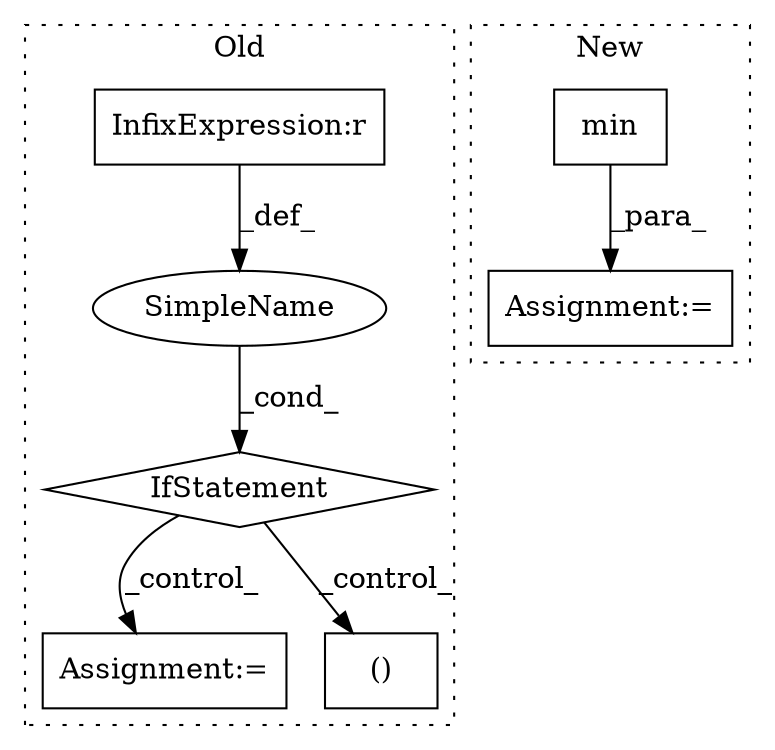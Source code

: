 digraph G {
subgraph cluster0 {
1 [label="IfStatement" a="25" s="550,568" l="4,2" shape="diamond"];
4 [label="Assignment:=" a="7" s="612" l="2" shape="box"];
5 [label="SimpleName" a="42" s="" l="" shape="ellipse"];
6 [label="InfixExpression:r" a="27" s="564" l="3" shape="box"];
7 [label="()" a="106" s="723" l="59" shape="box"];
label = "Old";
style="dotted";
}
subgraph cluster1 {
2 [label="min" a="32" s="784" l="5" shape="box"];
3 [label="Assignment:=" a="7" s="864" l="1" shape="box"];
label = "New";
style="dotted";
}
1 -> 7 [label="_control_"];
1 -> 4 [label="_control_"];
2 -> 3 [label="_para_"];
5 -> 1 [label="_cond_"];
6 -> 5 [label="_def_"];
}